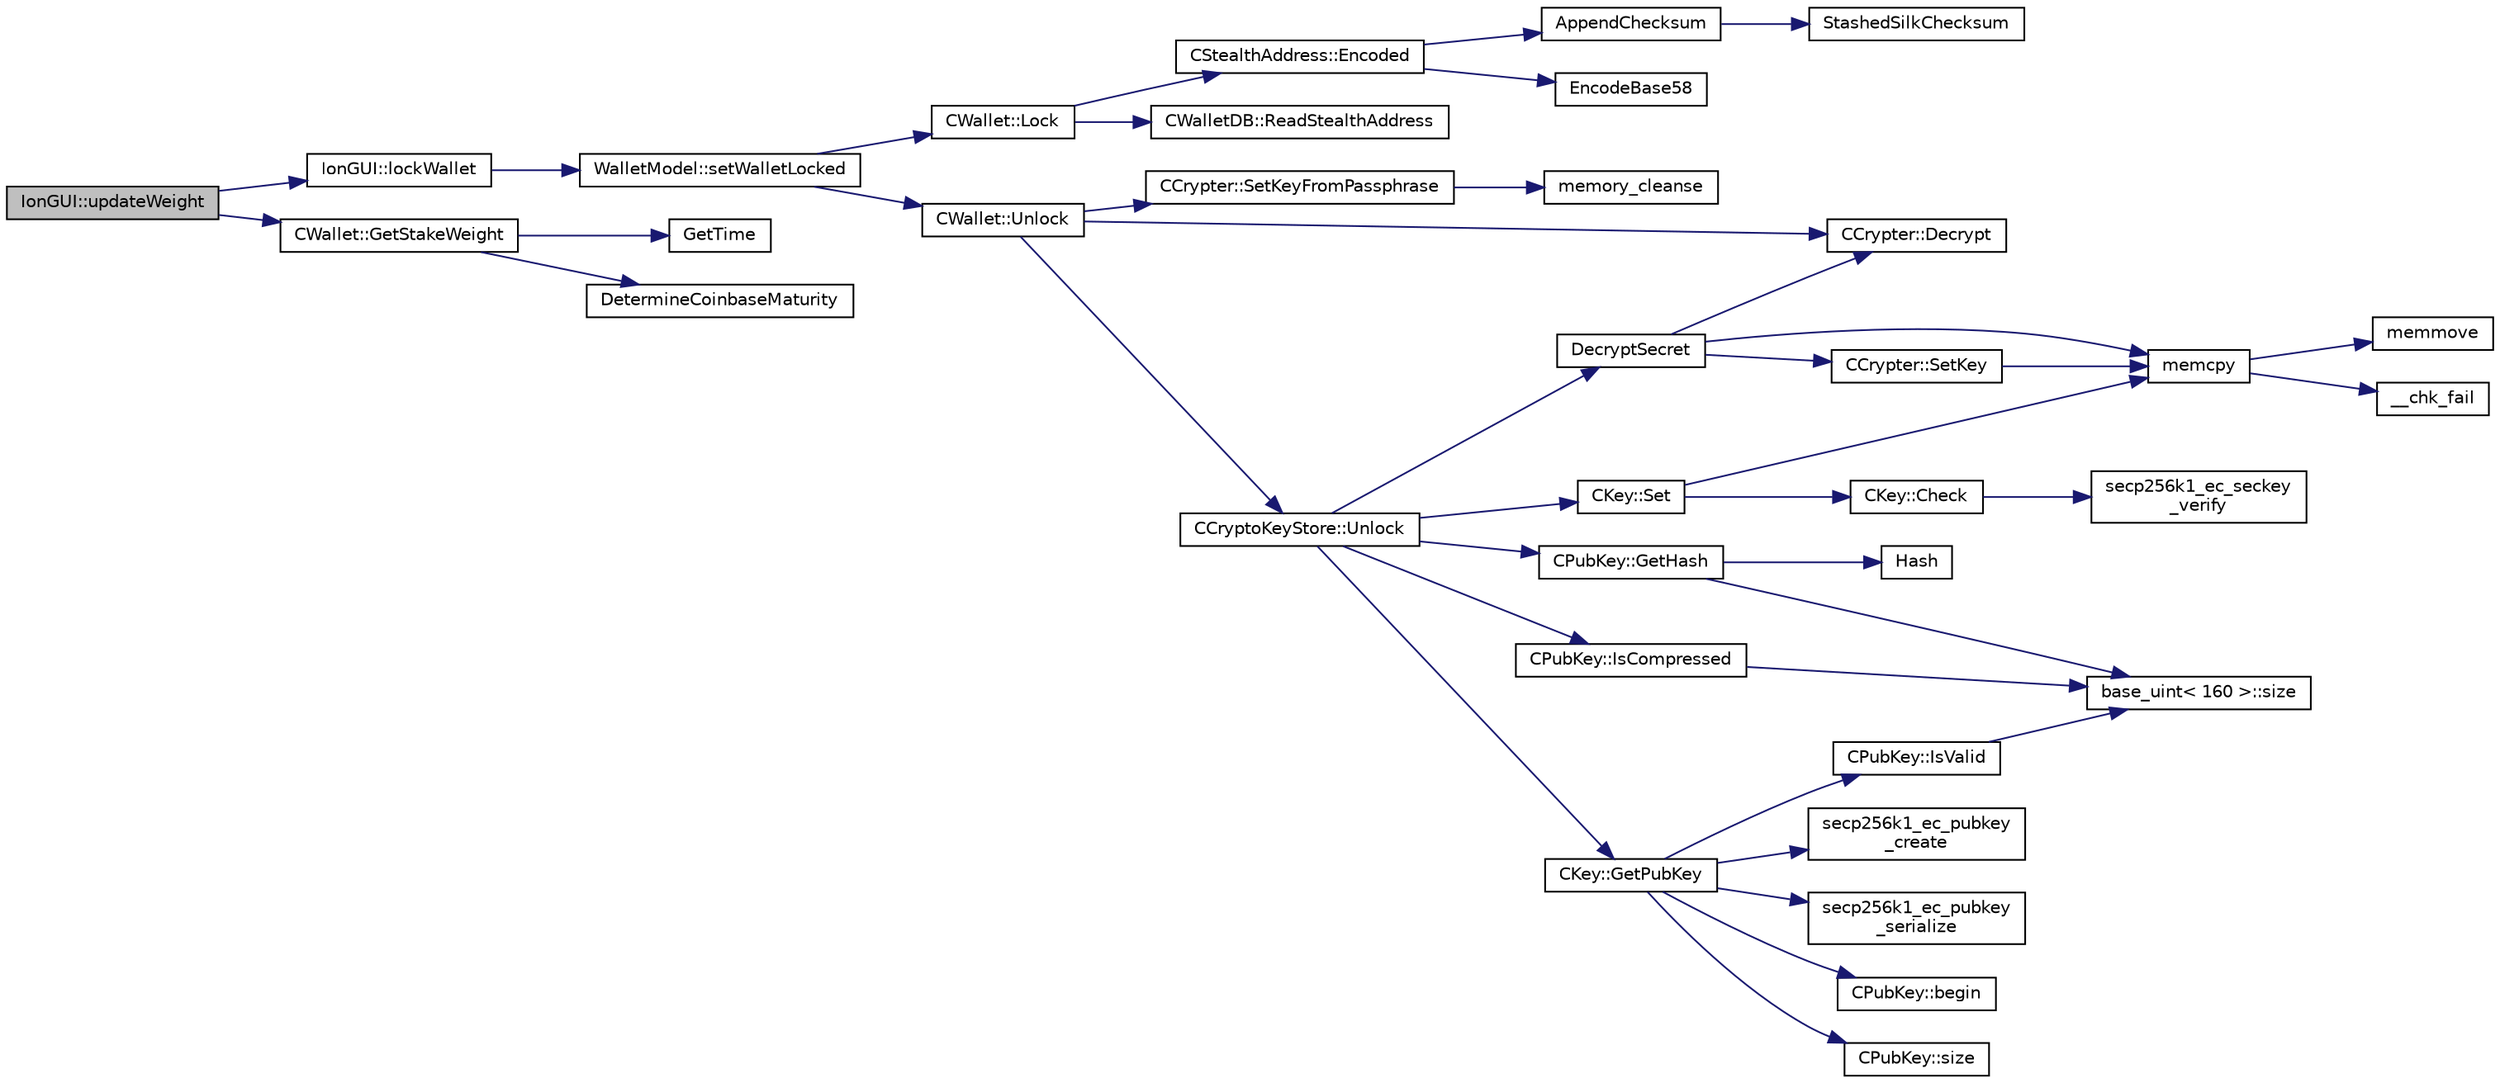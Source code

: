 digraph "IonGUI::updateWeight"
{
  edge [fontname="Helvetica",fontsize="10",labelfontname="Helvetica",labelfontsize="10"];
  node [fontname="Helvetica",fontsize="10",shape=record];
  rankdir="LR";
  Node897 [label="IonGUI::updateWeight",height=0.2,width=0.4,color="black", fillcolor="grey75", style="filled", fontcolor="black"];
  Node897 -> Node898 [color="midnightblue",fontsize="10",style="solid",fontname="Helvetica"];
  Node898 [label="IonGUI::lockWallet",height=0.2,width=0.4,color="black", fillcolor="white", style="filled",URL="$dc/d0b/class_ion_g_u_i.html#abfbef460c97022eea4d5e2dec1887ba0"];
  Node898 -> Node899 [color="midnightblue",fontsize="10",style="solid",fontname="Helvetica"];
  Node899 [label="WalletModel::setWalletLocked",height=0.2,width=0.4,color="black", fillcolor="white", style="filled",URL="$d4/d27/class_wallet_model.html#a5a8b65bfaecb0813d64c733f4f34f090"];
  Node899 -> Node900 [color="midnightblue",fontsize="10",style="solid",fontname="Helvetica"];
  Node900 [label="CWallet::Lock",height=0.2,width=0.4,color="black", fillcolor="white", style="filled",URL="$d2/de5/class_c_wallet.html#a0404b6bc1cb804aadc69b9902b52282a"];
  Node900 -> Node901 [color="midnightblue",fontsize="10",style="solid",fontname="Helvetica"];
  Node901 [label="CStealthAddress::Encoded",height=0.2,width=0.4,color="black", fillcolor="white", style="filled",URL="$d6/d37/class_c_stealth_address.html#a1318c3f56f64354f4c909380ba692c91"];
  Node901 -> Node902 [color="midnightblue",fontsize="10",style="solid",fontname="Helvetica"];
  Node902 [label="AppendChecksum",height=0.2,width=0.4,color="black", fillcolor="white", style="filled",URL="$db/d2d/stealth_8cpp.html#aa4f182dc0efd181cef81ca75ae960533"];
  Node902 -> Node903 [color="midnightblue",fontsize="10",style="solid",fontname="Helvetica"];
  Node903 [label="StashedSilkChecksum",height=0.2,width=0.4,color="black", fillcolor="white", style="filled",URL="$db/d2d/stealth_8cpp.html#abb79a3b98a10b85daf3f3ff35c1cbfa8"];
  Node901 -> Node904 [color="midnightblue",fontsize="10",style="solid",fontname="Helvetica"];
  Node904 [label="EncodeBase58",height=0.2,width=0.4,color="black", fillcolor="white", style="filled",URL="$db/d9c/base58_8cpp.html#a8d6f0e9d5df175b4966dcede31dc90ad",tooltip="Encode a byte sequence as a base58-encoded string. "];
  Node900 -> Node905 [color="midnightblue",fontsize="10",style="solid",fontname="Helvetica"];
  Node905 [label="CWalletDB::ReadStealthAddress",height=0.2,width=0.4,color="black", fillcolor="white", style="filled",URL="$d4/d90/class_c_wallet_d_b.html#aebcc02069f91916c652d4e3e13be0f0b"];
  Node899 -> Node906 [color="midnightblue",fontsize="10",style="solid",fontname="Helvetica"];
  Node906 [label="CWallet::Unlock",height=0.2,width=0.4,color="black", fillcolor="white", style="filled",URL="$d2/de5/class_c_wallet.html#a654ae5a3a7c4c7c7bfd271f108781b40"];
  Node906 -> Node907 [color="midnightblue",fontsize="10",style="solid",fontname="Helvetica"];
  Node907 [label="CCrypter::SetKeyFromPassphrase",height=0.2,width=0.4,color="black", fillcolor="white", style="filled",URL="$d7/d89/class_c_crypter.html#a5368279e4a1549d3c1d15d8aa2179708"];
  Node907 -> Node908 [color="midnightblue",fontsize="10",style="solid",fontname="Helvetica"];
  Node908 [label="memory_cleanse",height=0.2,width=0.4,color="black", fillcolor="white", style="filled",URL="$da/d37/cleanse_8cpp.html#a5a4afb85dd16ecc1f6019c782db78663"];
  Node906 -> Node909 [color="midnightblue",fontsize="10",style="solid",fontname="Helvetica"];
  Node909 [label="CCrypter::Decrypt",height=0.2,width=0.4,color="black", fillcolor="white", style="filled",URL="$d7/d89/class_c_crypter.html#a4dbabed4975d4435d22c76deac43df7f"];
  Node906 -> Node910 [color="midnightblue",fontsize="10",style="solid",fontname="Helvetica"];
  Node910 [label="CCryptoKeyStore::Unlock",height=0.2,width=0.4,color="black", fillcolor="white", style="filled",URL="$db/dad/class_c_crypto_key_store.html#a81bd70e18aa75f566526620a74f9cd88"];
  Node910 -> Node911 [color="midnightblue",fontsize="10",style="solid",fontname="Helvetica"];
  Node911 [label="DecryptSecret",height=0.2,width=0.4,color="black", fillcolor="white", style="filled",URL="$d3/d05/crypter_8cpp.html#aded00aa7498a7485a00e77a20856b3e4"];
  Node911 -> Node912 [color="midnightblue",fontsize="10",style="solid",fontname="Helvetica"];
  Node912 [label="memcpy",height=0.2,width=0.4,color="black", fillcolor="white", style="filled",URL="$d5/d9f/glibc__compat_8cpp.html#a0f46826ab0466591e136db24394923cf"];
  Node912 -> Node913 [color="midnightblue",fontsize="10",style="solid",fontname="Helvetica"];
  Node913 [label="memmove",height=0.2,width=0.4,color="black", fillcolor="white", style="filled",URL="$d5/d9f/glibc__compat_8cpp.html#a9778d49e9029dd75bc53ecbbf9f5e9a1"];
  Node912 -> Node914 [color="midnightblue",fontsize="10",style="solid",fontname="Helvetica"];
  Node914 [label="__chk_fail",height=0.2,width=0.4,color="black", fillcolor="white", style="filled",URL="$d5/d9f/glibc__compat_8cpp.html#a424ac71631da5ada2976630ff67051d1"];
  Node911 -> Node915 [color="midnightblue",fontsize="10",style="solid",fontname="Helvetica"];
  Node915 [label="CCrypter::SetKey",height=0.2,width=0.4,color="black", fillcolor="white", style="filled",URL="$d7/d89/class_c_crypter.html#a0d948dd4796e2420e1dd9c1ddbf7974e"];
  Node915 -> Node912 [color="midnightblue",fontsize="10",style="solid",fontname="Helvetica"];
  Node911 -> Node909 [color="midnightblue",fontsize="10",style="solid",fontname="Helvetica"];
  Node910 -> Node916 [color="midnightblue",fontsize="10",style="solid",fontname="Helvetica"];
  Node916 [label="CPubKey::GetHash",height=0.2,width=0.4,color="black", fillcolor="white", style="filled",URL="$da/d4e/class_c_pub_key.html#ab1aaa3f6085a3e9bc034d3e1269d870d"];
  Node916 -> Node917 [color="midnightblue",fontsize="10",style="solid",fontname="Helvetica"];
  Node917 [label="Hash",height=0.2,width=0.4,color="black", fillcolor="white", style="filled",URL="$db/dfb/hash_8h.html#ab3f6c437460137530d86e09c2c102e99"];
  Node916 -> Node918 [color="midnightblue",fontsize="10",style="solid",fontname="Helvetica"];
  Node918 [label="base_uint\< 160 \>::size",height=0.2,width=0.4,color="black", fillcolor="white", style="filled",URL="$da/df7/classbase__uint.html#a1f49b034e686269601ea89b0319b8004"];
  Node910 -> Node919 [color="midnightblue",fontsize="10",style="solid",fontname="Helvetica"];
  Node919 [label="CKey::Set",height=0.2,width=0.4,color="black", fillcolor="white", style="filled",URL="$d2/d63/class_c_key.html#aaa13d5f08456bba094210c5eeabf64c8"];
  Node919 -> Node920 [color="midnightblue",fontsize="10",style="solid",fontname="Helvetica"];
  Node920 [label="CKey::Check",height=0.2,width=0.4,color="black", fillcolor="white", style="filled",URL="$d2/d63/class_c_key.html#acec869bc75fa8f4d619ab025d367a97c"];
  Node920 -> Node921 [color="midnightblue",fontsize="10",style="solid",fontname="Helvetica"];
  Node921 [label="secp256k1_ec_seckey\l_verify",height=0.2,width=0.4,color="black", fillcolor="white", style="filled",URL="$d7/dd3/secp256k1_8h.html#a366f922fc0c787351e82ff8e3a95f652",tooltip="Verify an ECDSA secret key. "];
  Node919 -> Node912 [color="midnightblue",fontsize="10",style="solid",fontname="Helvetica"];
  Node910 -> Node922 [color="midnightblue",fontsize="10",style="solid",fontname="Helvetica"];
  Node922 [label="CPubKey::IsCompressed",height=0.2,width=0.4,color="black", fillcolor="white", style="filled",URL="$da/d4e/class_c_pub_key.html#a25f8b70340ad20ddab0f80ec4cee9396"];
  Node922 -> Node918 [color="midnightblue",fontsize="10",style="solid",fontname="Helvetica"];
  Node910 -> Node923 [color="midnightblue",fontsize="10",style="solid",fontname="Helvetica"];
  Node923 [label="CKey::GetPubKey",height=0.2,width=0.4,color="black", fillcolor="white", style="filled",URL="$d2/d63/class_c_key.html#aa1085c59603a62db6ec776300f250337"];
  Node923 -> Node924 [color="midnightblue",fontsize="10",style="solid",fontname="Helvetica"];
  Node924 [label="secp256k1_ec_pubkey\l_create",height=0.2,width=0.4,color="black", fillcolor="white", style="filled",URL="$d7/dd3/secp256k1_8h.html#a7438071aa8a6dc4697abe4f4659f2161",tooltip="Compute the public key for a secret key. "];
  Node923 -> Node925 [color="midnightblue",fontsize="10",style="solid",fontname="Helvetica"];
  Node925 [label="secp256k1_ec_pubkey\l_serialize",height=0.2,width=0.4,color="black", fillcolor="white", style="filled",URL="$d7/dd3/secp256k1_8h.html#a34977bf00322e510e881160c421836d7",tooltip="Serialize a pubkey object into a serialized byte sequence. "];
  Node923 -> Node926 [color="midnightblue",fontsize="10",style="solid",fontname="Helvetica"];
  Node926 [label="CPubKey::begin",height=0.2,width=0.4,color="black", fillcolor="white", style="filled",URL="$da/d4e/class_c_pub_key.html#a859ab9909d68092d6d4fc739237ab358"];
  Node923 -> Node927 [color="midnightblue",fontsize="10",style="solid",fontname="Helvetica"];
  Node927 [label="CPubKey::size",height=0.2,width=0.4,color="black", fillcolor="white", style="filled",URL="$da/d4e/class_c_pub_key.html#a6bb28fcf0a5f799c69f5b7269363b309"];
  Node923 -> Node928 [color="midnightblue",fontsize="10",style="solid",fontname="Helvetica"];
  Node928 [label="CPubKey::IsValid",height=0.2,width=0.4,color="black", fillcolor="white", style="filled",URL="$da/d4e/class_c_pub_key.html#a4fa94293cf8577fd039b9a133f6c7f30"];
  Node928 -> Node918 [color="midnightblue",fontsize="10",style="solid",fontname="Helvetica"];
  Node897 -> Node929 [color="midnightblue",fontsize="10",style="solid",fontname="Helvetica"];
  Node929 [label="CWallet::GetStakeWeight",height=0.2,width=0.4,color="black", fillcolor="white", style="filled",URL="$d2/de5/class_c_wallet.html#aa3ee5954431d4c49ecbd4d513f467f2b"];
  Node929 -> Node930 [color="midnightblue",fontsize="10",style="solid",fontname="Helvetica"];
  Node930 [label="GetTime",height=0.2,width=0.4,color="black", fillcolor="white", style="filled",URL="$df/d2d/util_8cpp.html#a46fac5fba8ba905b5f9acb364f5d8c6f"];
  Node929 -> Node931 [color="midnightblue",fontsize="10",style="solid",fontname="Helvetica"];
  Node931 [label="DetermineCoinbaseMaturity",height=0.2,width=0.4,color="black", fillcolor="white", style="filled",URL="$d1/d08/proofs_8cpp.html#a97478c8207cae73889a6b1fbbc3c67e3",tooltip="Determine Coinbase Maturity (generally not a good idea - done so to increase speed) ..."];
}
